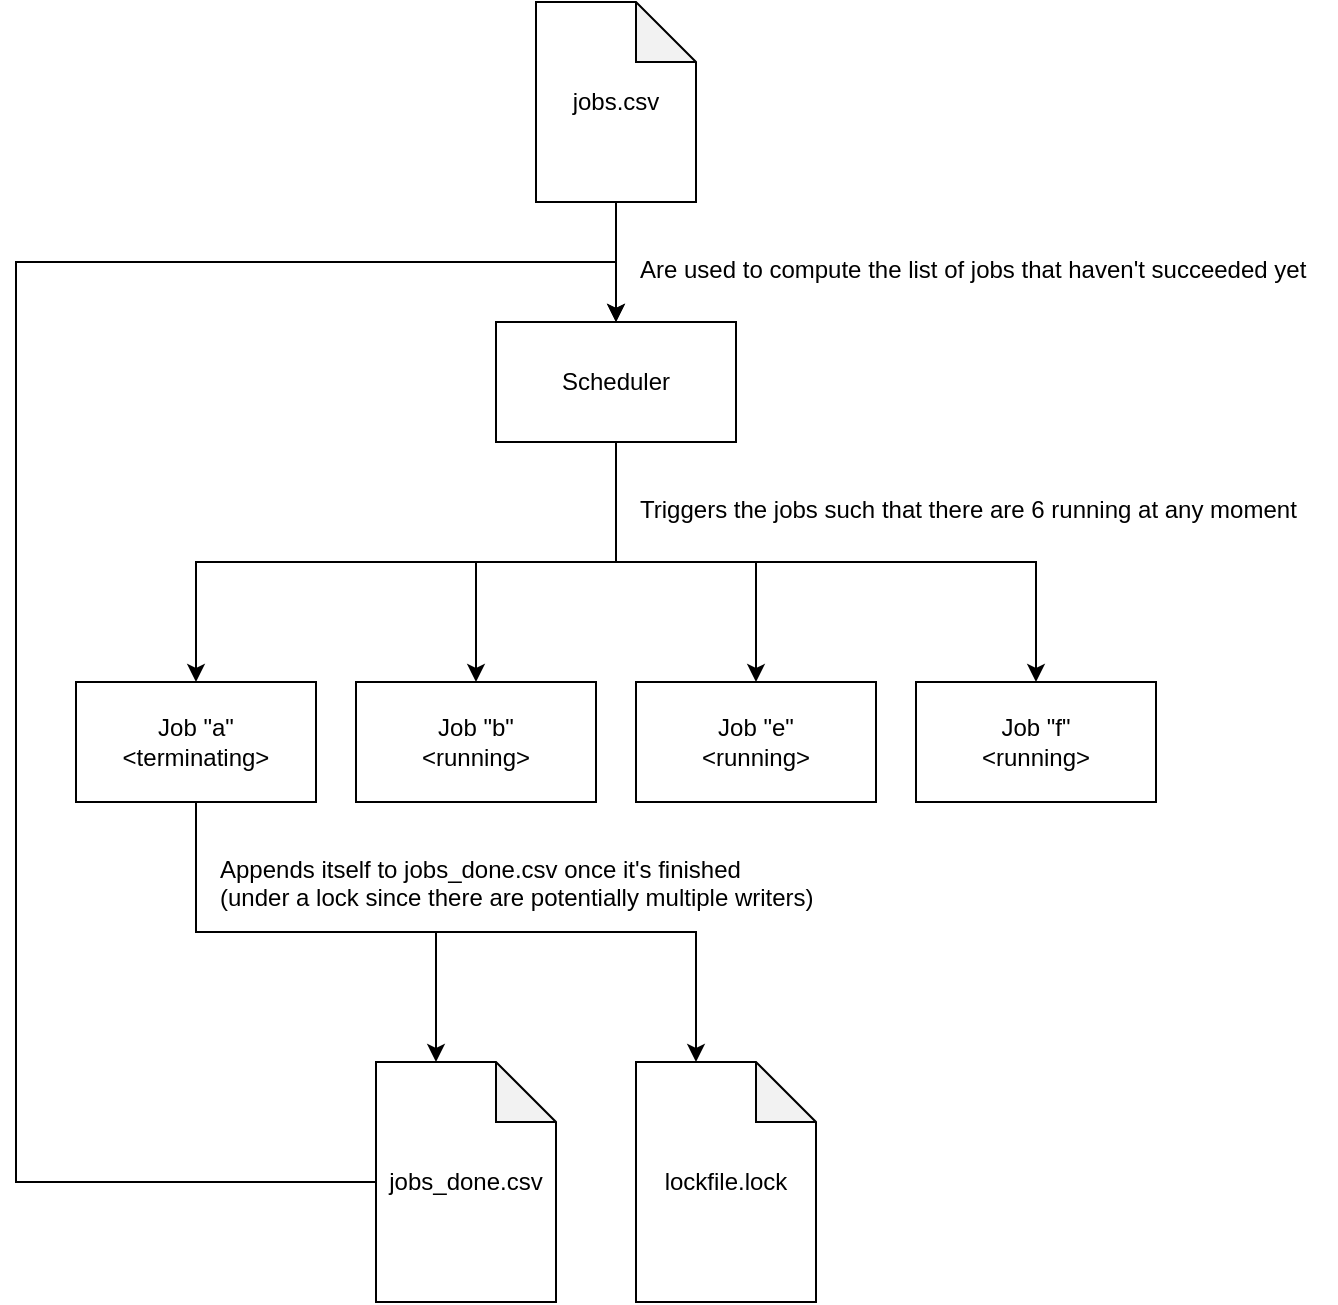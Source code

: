 <mxfile version="12.8.5" type="device"><diagram id="HO-RF795ePB3YhK3zFzL" name="Page-1"><mxGraphModel dx="2276" dy="1833" grid="1" gridSize="10" guides="1" tooltips="1" connect="1" arrows="1" fold="1" page="1" pageScale="1" pageWidth="850" pageHeight="1100" math="0" shadow="0"><root><mxCell id="0"/><mxCell id="1" parent="0"/><mxCell id="L5v2y3A-l2awAhzObFxw-7" style="edgeStyle=orthogonalEdgeStyle;rounded=0;orthogonalLoop=1;jettySize=auto;html=1;exitX=0.5;exitY=1;exitDx=0;exitDy=0;entryX=0.5;entryY=0;entryDx=0;entryDy=0;" edge="1" parent="1" source="L5v2y3A-l2awAhzObFxw-1" target="L5v2y3A-l2awAhzObFxw-3"><mxGeometry relative="1" as="geometry"/></mxCell><mxCell id="L5v2y3A-l2awAhzObFxw-8" style="edgeStyle=orthogonalEdgeStyle;rounded=0;orthogonalLoop=1;jettySize=auto;html=1;exitX=0.5;exitY=1;exitDx=0;exitDy=0;entryX=0.5;entryY=0;entryDx=0;entryDy=0;" edge="1" parent="1" source="L5v2y3A-l2awAhzObFxw-1" target="L5v2y3A-l2awAhzObFxw-4"><mxGeometry relative="1" as="geometry"/></mxCell><mxCell id="L5v2y3A-l2awAhzObFxw-9" style="edgeStyle=orthogonalEdgeStyle;rounded=0;orthogonalLoop=1;jettySize=auto;html=1;exitX=0.5;exitY=1;exitDx=0;exitDy=0;entryX=0.5;entryY=0;entryDx=0;entryDy=0;" edge="1" parent="1" source="L5v2y3A-l2awAhzObFxw-1" target="L5v2y3A-l2awAhzObFxw-5"><mxGeometry relative="1" as="geometry"/></mxCell><mxCell id="L5v2y3A-l2awAhzObFxw-10" style="edgeStyle=orthogonalEdgeStyle;rounded=0;orthogonalLoop=1;jettySize=auto;html=1;exitX=0.5;exitY=1;exitDx=0;exitDy=0;entryX=0.5;entryY=0;entryDx=0;entryDy=0;" edge="1" parent="1" source="L5v2y3A-l2awAhzObFxw-1" target="L5v2y3A-l2awAhzObFxw-6"><mxGeometry relative="1" as="geometry"/></mxCell><mxCell id="L5v2y3A-l2awAhzObFxw-1" value="Scheduler" style="rounded=0;whiteSpace=wrap;html=1;" vertex="1" parent="1"><mxGeometry x="180" y="140" width="120" height="60" as="geometry"/></mxCell><mxCell id="L5v2y3A-l2awAhzObFxw-14" style="edgeStyle=orthogonalEdgeStyle;rounded=0;orthogonalLoop=1;jettySize=auto;html=1;exitX=0.5;exitY=1;exitDx=0;exitDy=0;entryX=0;entryY=0;entryDx=30;entryDy=0;entryPerimeter=0;" edge="1" parent="1" source="L5v2y3A-l2awAhzObFxw-3" target="L5v2y3A-l2awAhzObFxw-13"><mxGeometry relative="1" as="geometry"/></mxCell><mxCell id="L5v2y3A-l2awAhzObFxw-15" style="edgeStyle=orthogonalEdgeStyle;rounded=0;orthogonalLoop=1;jettySize=auto;html=1;exitX=0.5;exitY=1;exitDx=0;exitDy=0;entryX=0;entryY=0;entryDx=30;entryDy=0;entryPerimeter=0;" edge="1" parent="1" source="L5v2y3A-l2awAhzObFxw-3" target="L5v2y3A-l2awAhzObFxw-12"><mxGeometry relative="1" as="geometry"/></mxCell><mxCell id="L5v2y3A-l2awAhzObFxw-3" value="Job &quot;a&quot;&lt;br&gt;&amp;lt;terminating&amp;gt;" style="rounded=0;whiteSpace=wrap;html=1;" vertex="1" parent="1"><mxGeometry x="-30" y="320" width="120" height="60" as="geometry"/></mxCell><mxCell id="L5v2y3A-l2awAhzObFxw-4" value="Job &quot;b&quot;&lt;br&gt;&amp;lt;running&amp;gt;" style="rounded=0;whiteSpace=wrap;html=1;" vertex="1" parent="1"><mxGeometry x="110" y="320" width="120" height="60" as="geometry"/></mxCell><mxCell id="L5v2y3A-l2awAhzObFxw-5" value="Job &quot;e&quot;&lt;br&gt;&amp;lt;running&amp;gt;" style="rounded=0;whiteSpace=wrap;html=1;" vertex="1" parent="1"><mxGeometry x="250" y="320" width="120" height="60" as="geometry"/></mxCell><mxCell id="L5v2y3A-l2awAhzObFxw-6" value="Job &quot;f&quot;&lt;br&gt;&amp;lt;running&amp;gt;" style="rounded=0;whiteSpace=wrap;html=1;" vertex="1" parent="1"><mxGeometry x="390" y="320" width="120" height="60" as="geometry"/></mxCell><mxCell id="L5v2y3A-l2awAhzObFxw-18" style="edgeStyle=orthogonalEdgeStyle;rounded=0;orthogonalLoop=1;jettySize=auto;html=1;exitX=0;exitY=0.5;exitDx=0;exitDy=0;exitPerimeter=0;entryX=0.5;entryY=0;entryDx=0;entryDy=0;" edge="1" parent="1" source="L5v2y3A-l2awAhzObFxw-12" target="L5v2y3A-l2awAhzObFxw-1"><mxGeometry relative="1" as="geometry"><mxPoint x="-90" y="210" as="targetPoint"/><Array as="points"><mxPoint x="-60" y="570"/><mxPoint x="-60" y="110"/><mxPoint x="240" y="110"/></Array></mxGeometry></mxCell><mxCell id="L5v2y3A-l2awAhzObFxw-12" value="jobs_done.csv" style="shape=note;whiteSpace=wrap;html=1;backgroundOutline=1;darkOpacity=0.05;" vertex="1" parent="1"><mxGeometry x="120" y="510" width="90" height="120" as="geometry"/></mxCell><mxCell id="L5v2y3A-l2awAhzObFxw-13" value="lockfile.lock" style="shape=note;whiteSpace=wrap;html=1;backgroundOutline=1;darkOpacity=0.05;" vertex="1" parent="1"><mxGeometry x="250" y="510" width="90" height="120" as="geometry"/></mxCell><mxCell id="L5v2y3A-l2awAhzObFxw-17" style="edgeStyle=orthogonalEdgeStyle;rounded=0;orthogonalLoop=1;jettySize=auto;html=1;exitX=0.5;exitY=1;exitDx=0;exitDy=0;exitPerimeter=0;entryX=0.5;entryY=0;entryDx=0;entryDy=0;" edge="1" parent="1" source="L5v2y3A-l2awAhzObFxw-16" target="L5v2y3A-l2awAhzObFxw-1"><mxGeometry relative="1" as="geometry"/></mxCell><mxCell id="L5v2y3A-l2awAhzObFxw-16" value="jobs.csv" style="shape=note;whiteSpace=wrap;html=1;backgroundOutline=1;darkOpacity=0.05;" vertex="1" parent="1"><mxGeometry x="200" y="-20" width="80" height="100" as="geometry"/></mxCell><mxCell id="L5v2y3A-l2awAhzObFxw-20" value="Appends itself to jobs_done.csv once it's finished&lt;br&gt;(under a lock since there are potentially multiple writers)" style="text;html=1;strokeColor=none;fillColor=none;align=left;verticalAlign=top;whiteSpace=wrap;rounded=0;" vertex="1" parent="1"><mxGeometry x="40" y="400" width="350" height="40" as="geometry"/></mxCell><mxCell id="L5v2y3A-l2awAhzObFxw-21" value="Are used to compute the list of jobs that haven't succeeded yet" style="text;html=1;strokeColor=none;fillColor=none;align=left;verticalAlign=top;whiteSpace=wrap;rounded=0;" vertex="1" parent="1"><mxGeometry x="250" y="100" width="350" height="30" as="geometry"/></mxCell><mxCell id="L5v2y3A-l2awAhzObFxw-22" value="Triggers the jobs such that there are 6 running at any moment" style="text;html=1;strokeColor=none;fillColor=none;align=left;verticalAlign=top;whiteSpace=wrap;rounded=0;" vertex="1" parent="1"><mxGeometry x="250" y="220" width="350" height="30" as="geometry"/></mxCell></root></mxGraphModel></diagram></mxfile>